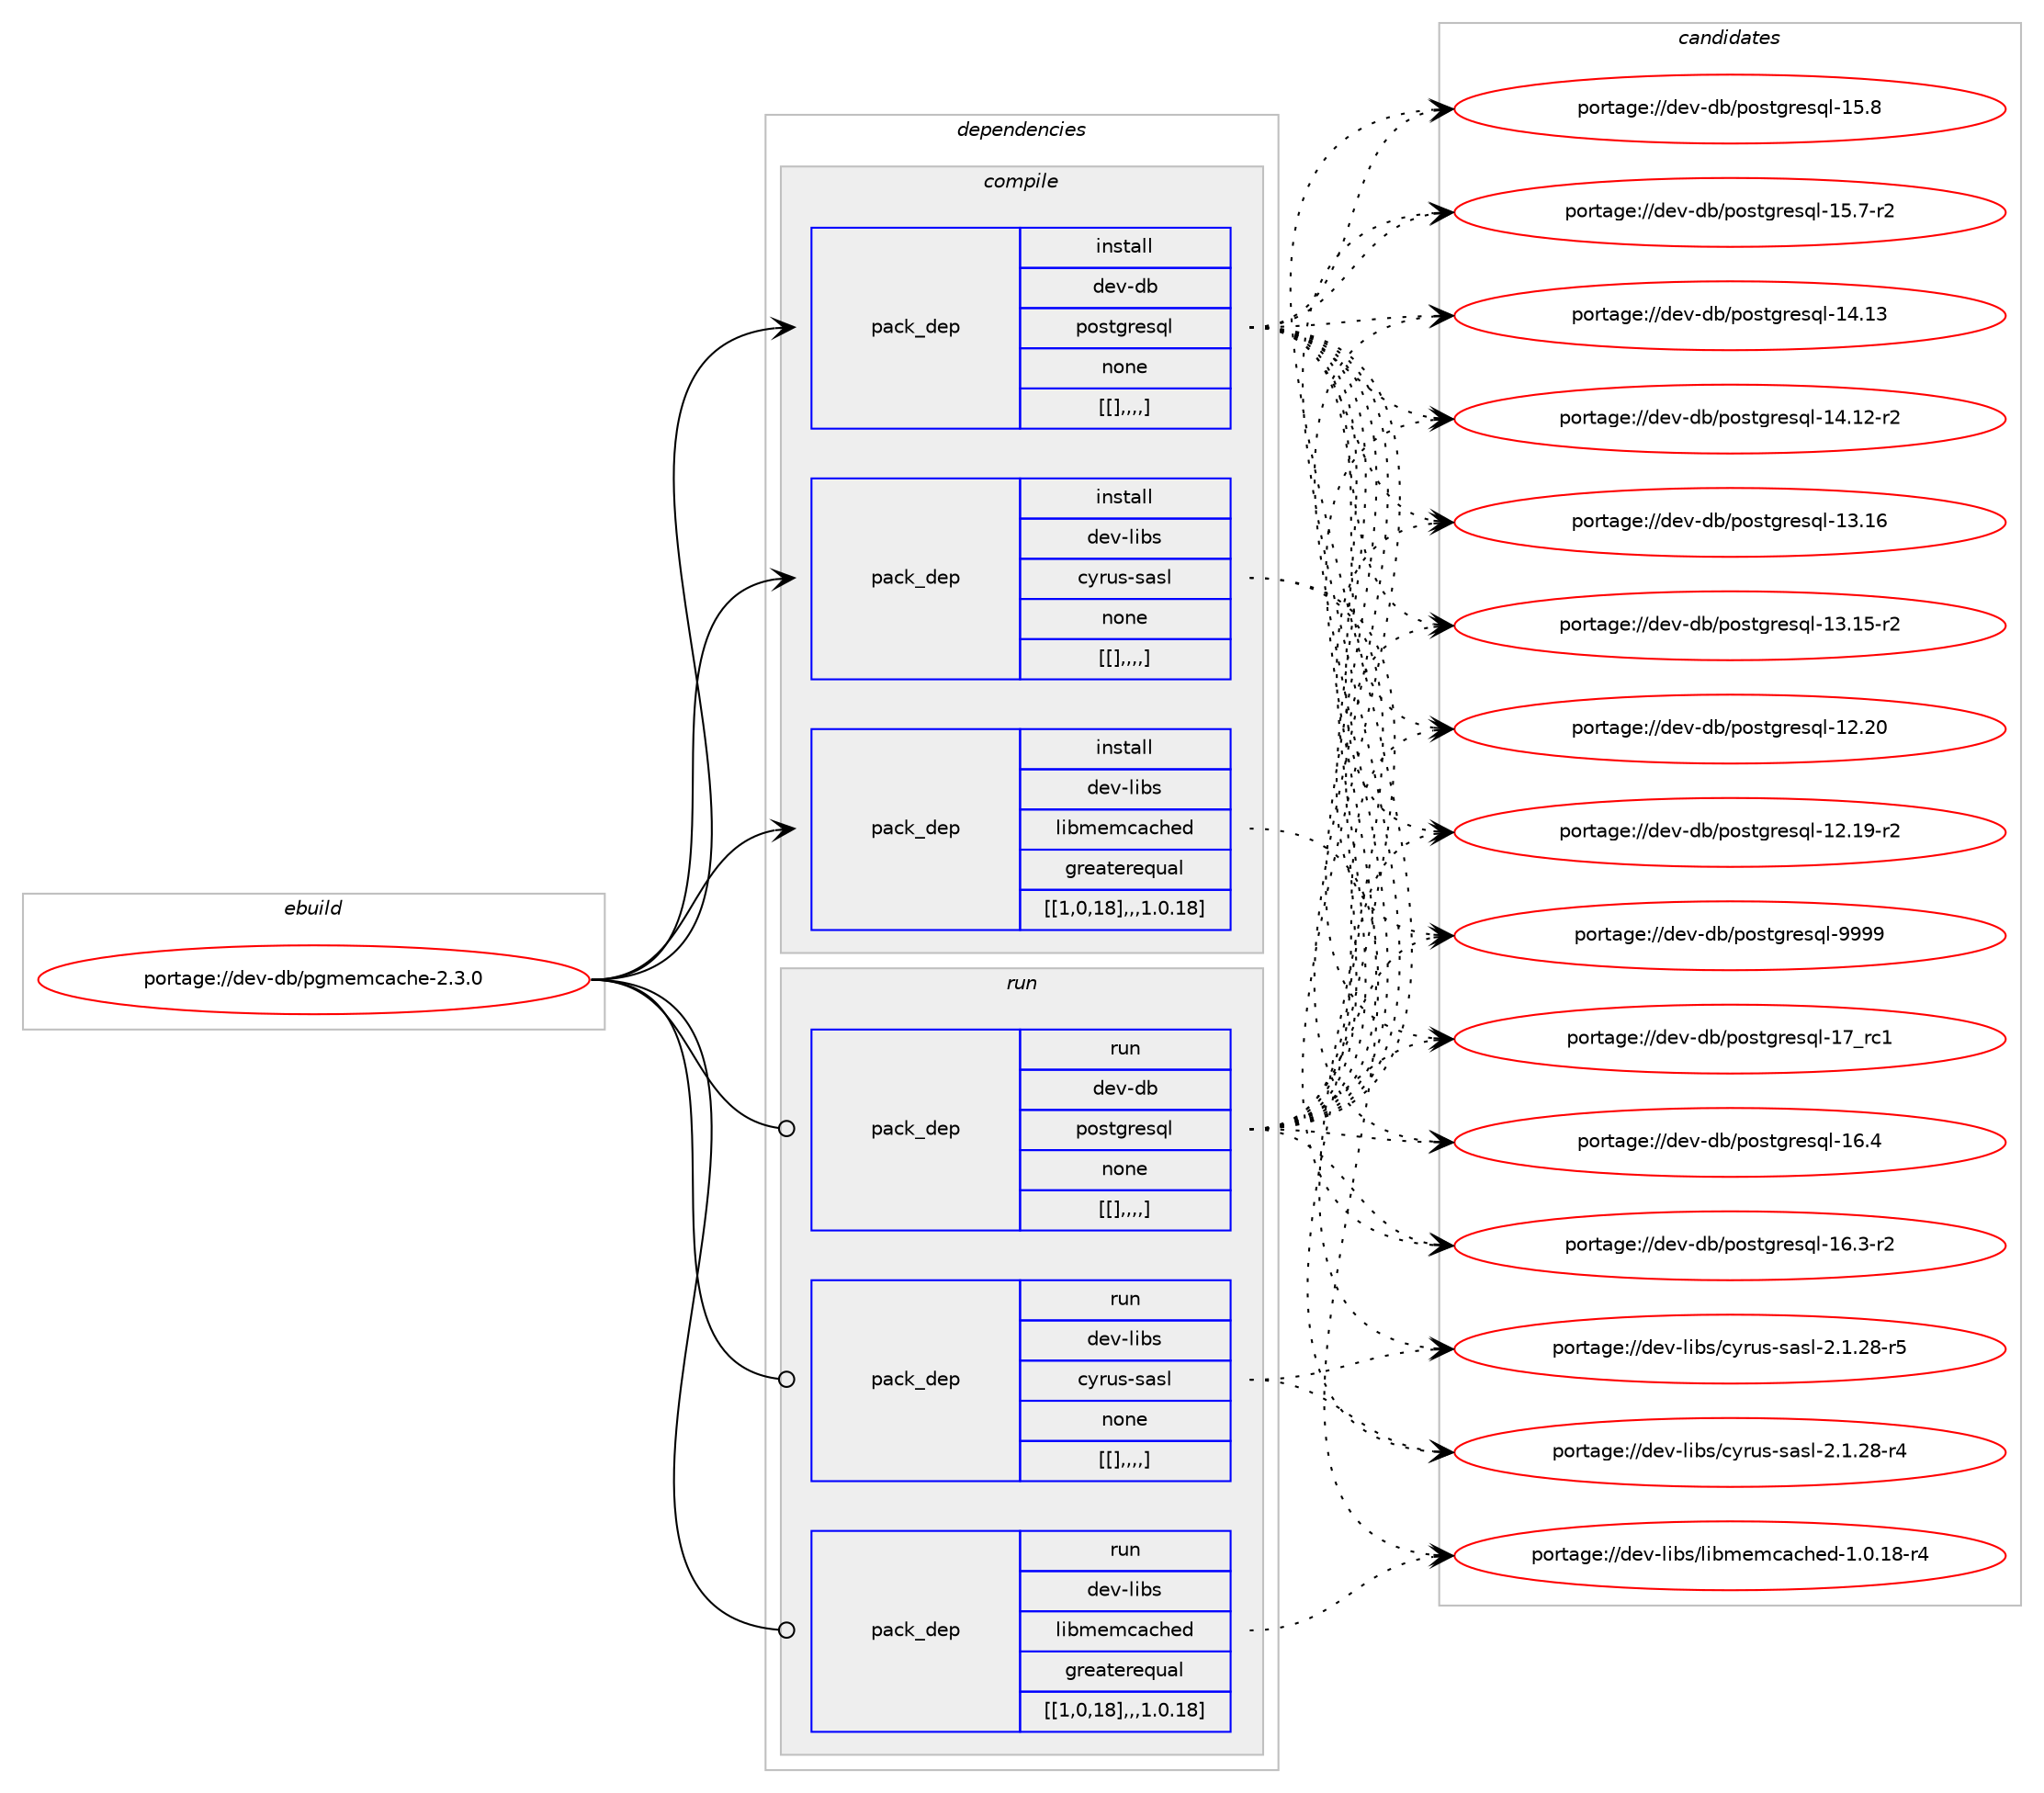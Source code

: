 digraph prolog {

# *************
# Graph options
# *************

newrank=true;
concentrate=true;
compound=true;
graph [rankdir=LR,fontname=Helvetica,fontsize=10,ranksep=1.5];#, ranksep=2.5, nodesep=0.2];
edge  [arrowhead=vee];
node  [fontname=Helvetica,fontsize=10];

# **********
# The ebuild
# **********

subgraph cluster_leftcol {
color=gray;
label=<<i>ebuild</i>>;
id [label="portage://dev-db/pgmemcache-2.3.0", color=red, width=4, href="../dev-db/pgmemcache-2.3.0.svg"];
}

# ****************
# The dependencies
# ****************

subgraph cluster_midcol {
color=gray;
label=<<i>dependencies</i>>;
subgraph cluster_compile {
fillcolor="#eeeeee";
style=filled;
label=<<i>compile</i>>;
subgraph pack49773 {
dependency68850 [label=<<TABLE BORDER="0" CELLBORDER="1" CELLSPACING="0" CELLPADDING="4" WIDTH="220"><TR><TD ROWSPAN="6" CELLPADDING="30">pack_dep</TD></TR><TR><TD WIDTH="110">install</TD></TR><TR><TD>dev-db</TD></TR><TR><TD>postgresql</TD></TR><TR><TD>none</TD></TR><TR><TD>[[],,,,]</TD></TR></TABLE>>, shape=none, color=blue];
}
id:e -> dependency68850:w [weight=20,style="solid",arrowhead="vee"];
subgraph pack49774 {
dependency68851 [label=<<TABLE BORDER="0" CELLBORDER="1" CELLSPACING="0" CELLPADDING="4" WIDTH="220"><TR><TD ROWSPAN="6" CELLPADDING="30">pack_dep</TD></TR><TR><TD WIDTH="110">install</TD></TR><TR><TD>dev-libs</TD></TR><TR><TD>cyrus-sasl</TD></TR><TR><TD>none</TD></TR><TR><TD>[[],,,,]</TD></TR></TABLE>>, shape=none, color=blue];
}
id:e -> dependency68851:w [weight=20,style="solid",arrowhead="vee"];
subgraph pack49775 {
dependency68852 [label=<<TABLE BORDER="0" CELLBORDER="1" CELLSPACING="0" CELLPADDING="4" WIDTH="220"><TR><TD ROWSPAN="6" CELLPADDING="30">pack_dep</TD></TR><TR><TD WIDTH="110">install</TD></TR><TR><TD>dev-libs</TD></TR><TR><TD>libmemcached</TD></TR><TR><TD>greaterequal</TD></TR><TR><TD>[[1,0,18],,,1.0.18]</TD></TR></TABLE>>, shape=none, color=blue];
}
id:e -> dependency68852:w [weight=20,style="solid",arrowhead="vee"];
}
subgraph cluster_compileandrun {
fillcolor="#eeeeee";
style=filled;
label=<<i>compile and run</i>>;
}
subgraph cluster_run {
fillcolor="#eeeeee";
style=filled;
label=<<i>run</i>>;
subgraph pack49776 {
dependency68853 [label=<<TABLE BORDER="0" CELLBORDER="1" CELLSPACING="0" CELLPADDING="4" WIDTH="220"><TR><TD ROWSPAN="6" CELLPADDING="30">pack_dep</TD></TR><TR><TD WIDTH="110">run</TD></TR><TR><TD>dev-db</TD></TR><TR><TD>postgresql</TD></TR><TR><TD>none</TD></TR><TR><TD>[[],,,,]</TD></TR></TABLE>>, shape=none, color=blue];
}
id:e -> dependency68853:w [weight=20,style="solid",arrowhead="odot"];
subgraph pack49777 {
dependency68854 [label=<<TABLE BORDER="0" CELLBORDER="1" CELLSPACING="0" CELLPADDING="4" WIDTH="220"><TR><TD ROWSPAN="6" CELLPADDING="30">pack_dep</TD></TR><TR><TD WIDTH="110">run</TD></TR><TR><TD>dev-libs</TD></TR><TR><TD>cyrus-sasl</TD></TR><TR><TD>none</TD></TR><TR><TD>[[],,,,]</TD></TR></TABLE>>, shape=none, color=blue];
}
id:e -> dependency68854:w [weight=20,style="solid",arrowhead="odot"];
subgraph pack49778 {
dependency68855 [label=<<TABLE BORDER="0" CELLBORDER="1" CELLSPACING="0" CELLPADDING="4" WIDTH="220"><TR><TD ROWSPAN="6" CELLPADDING="30">pack_dep</TD></TR><TR><TD WIDTH="110">run</TD></TR><TR><TD>dev-libs</TD></TR><TR><TD>libmemcached</TD></TR><TR><TD>greaterequal</TD></TR><TR><TD>[[1,0,18],,,1.0.18]</TD></TR></TABLE>>, shape=none, color=blue];
}
id:e -> dependency68855:w [weight=20,style="solid",arrowhead="odot"];
}
}

# **************
# The candidates
# **************

subgraph cluster_choices {
rank=same;
color=gray;
label=<<i>candidates</i>>;

subgraph choice49773 {
color=black;
nodesep=1;
choice1001011184510098471121111151161031141011151131084557575757 [label="portage://dev-db/postgresql-9999", color=red, width=4,href="../dev-db/postgresql-9999.svg"];
choice100101118451009847112111115116103114101115113108454955951149949 [label="portage://dev-db/postgresql-17_rc1", color=red, width=4,href="../dev-db/postgresql-17_rc1.svg"];
choice1001011184510098471121111151161031141011151131084549544652 [label="portage://dev-db/postgresql-16.4", color=red, width=4,href="../dev-db/postgresql-16.4.svg"];
choice10010111845100984711211111511610311410111511310845495446514511450 [label="portage://dev-db/postgresql-16.3-r2", color=red, width=4,href="../dev-db/postgresql-16.3-r2.svg"];
choice1001011184510098471121111151161031141011151131084549534656 [label="portage://dev-db/postgresql-15.8", color=red, width=4,href="../dev-db/postgresql-15.8.svg"];
choice10010111845100984711211111511610311410111511310845495346554511450 [label="portage://dev-db/postgresql-15.7-r2", color=red, width=4,href="../dev-db/postgresql-15.7-r2.svg"];
choice100101118451009847112111115116103114101115113108454952464951 [label="portage://dev-db/postgresql-14.13", color=red, width=4,href="../dev-db/postgresql-14.13.svg"];
choice1001011184510098471121111151161031141011151131084549524649504511450 [label="portage://dev-db/postgresql-14.12-r2", color=red, width=4,href="../dev-db/postgresql-14.12-r2.svg"];
choice100101118451009847112111115116103114101115113108454951464954 [label="portage://dev-db/postgresql-13.16", color=red, width=4,href="../dev-db/postgresql-13.16.svg"];
choice1001011184510098471121111151161031141011151131084549514649534511450 [label="portage://dev-db/postgresql-13.15-r2", color=red, width=4,href="../dev-db/postgresql-13.15-r2.svg"];
choice100101118451009847112111115116103114101115113108454950465048 [label="portage://dev-db/postgresql-12.20", color=red, width=4,href="../dev-db/postgresql-12.20.svg"];
choice1001011184510098471121111151161031141011151131084549504649574511450 [label="portage://dev-db/postgresql-12.19-r2", color=red, width=4,href="../dev-db/postgresql-12.19-r2.svg"];
dependency68850:e -> choice1001011184510098471121111151161031141011151131084557575757:w [style=dotted,weight="100"];
dependency68850:e -> choice100101118451009847112111115116103114101115113108454955951149949:w [style=dotted,weight="100"];
dependency68850:e -> choice1001011184510098471121111151161031141011151131084549544652:w [style=dotted,weight="100"];
dependency68850:e -> choice10010111845100984711211111511610311410111511310845495446514511450:w [style=dotted,weight="100"];
dependency68850:e -> choice1001011184510098471121111151161031141011151131084549534656:w [style=dotted,weight="100"];
dependency68850:e -> choice10010111845100984711211111511610311410111511310845495346554511450:w [style=dotted,weight="100"];
dependency68850:e -> choice100101118451009847112111115116103114101115113108454952464951:w [style=dotted,weight="100"];
dependency68850:e -> choice1001011184510098471121111151161031141011151131084549524649504511450:w [style=dotted,weight="100"];
dependency68850:e -> choice100101118451009847112111115116103114101115113108454951464954:w [style=dotted,weight="100"];
dependency68850:e -> choice1001011184510098471121111151161031141011151131084549514649534511450:w [style=dotted,weight="100"];
dependency68850:e -> choice100101118451009847112111115116103114101115113108454950465048:w [style=dotted,weight="100"];
dependency68850:e -> choice1001011184510098471121111151161031141011151131084549504649574511450:w [style=dotted,weight="100"];
}
subgraph choice49774 {
color=black;
nodesep=1;
choice100101118451081059811547991211141171154511597115108455046494650564511453 [label="portage://dev-libs/cyrus-sasl-2.1.28-r5", color=red, width=4,href="../dev-libs/cyrus-sasl-2.1.28-r5.svg"];
choice100101118451081059811547991211141171154511597115108455046494650564511452 [label="portage://dev-libs/cyrus-sasl-2.1.28-r4", color=red, width=4,href="../dev-libs/cyrus-sasl-2.1.28-r4.svg"];
dependency68851:e -> choice100101118451081059811547991211141171154511597115108455046494650564511453:w [style=dotted,weight="100"];
dependency68851:e -> choice100101118451081059811547991211141171154511597115108455046494650564511452:w [style=dotted,weight="100"];
}
subgraph choice49775 {
color=black;
nodesep=1;
choice10010111845108105981154710810598109101109999799104101100454946484649564511452 [label="portage://dev-libs/libmemcached-1.0.18-r4", color=red, width=4,href="../dev-libs/libmemcached-1.0.18-r4.svg"];
dependency68852:e -> choice10010111845108105981154710810598109101109999799104101100454946484649564511452:w [style=dotted,weight="100"];
}
subgraph choice49776 {
color=black;
nodesep=1;
choice1001011184510098471121111151161031141011151131084557575757 [label="portage://dev-db/postgresql-9999", color=red, width=4,href="../dev-db/postgresql-9999.svg"];
choice100101118451009847112111115116103114101115113108454955951149949 [label="portage://dev-db/postgresql-17_rc1", color=red, width=4,href="../dev-db/postgresql-17_rc1.svg"];
choice1001011184510098471121111151161031141011151131084549544652 [label="portage://dev-db/postgresql-16.4", color=red, width=4,href="../dev-db/postgresql-16.4.svg"];
choice10010111845100984711211111511610311410111511310845495446514511450 [label="portage://dev-db/postgresql-16.3-r2", color=red, width=4,href="../dev-db/postgresql-16.3-r2.svg"];
choice1001011184510098471121111151161031141011151131084549534656 [label="portage://dev-db/postgresql-15.8", color=red, width=4,href="../dev-db/postgresql-15.8.svg"];
choice10010111845100984711211111511610311410111511310845495346554511450 [label="portage://dev-db/postgresql-15.7-r2", color=red, width=4,href="../dev-db/postgresql-15.7-r2.svg"];
choice100101118451009847112111115116103114101115113108454952464951 [label="portage://dev-db/postgresql-14.13", color=red, width=4,href="../dev-db/postgresql-14.13.svg"];
choice1001011184510098471121111151161031141011151131084549524649504511450 [label="portage://dev-db/postgresql-14.12-r2", color=red, width=4,href="../dev-db/postgresql-14.12-r2.svg"];
choice100101118451009847112111115116103114101115113108454951464954 [label="portage://dev-db/postgresql-13.16", color=red, width=4,href="../dev-db/postgresql-13.16.svg"];
choice1001011184510098471121111151161031141011151131084549514649534511450 [label="portage://dev-db/postgresql-13.15-r2", color=red, width=4,href="../dev-db/postgresql-13.15-r2.svg"];
choice100101118451009847112111115116103114101115113108454950465048 [label="portage://dev-db/postgresql-12.20", color=red, width=4,href="../dev-db/postgresql-12.20.svg"];
choice1001011184510098471121111151161031141011151131084549504649574511450 [label="portage://dev-db/postgresql-12.19-r2", color=red, width=4,href="../dev-db/postgresql-12.19-r2.svg"];
dependency68853:e -> choice1001011184510098471121111151161031141011151131084557575757:w [style=dotted,weight="100"];
dependency68853:e -> choice100101118451009847112111115116103114101115113108454955951149949:w [style=dotted,weight="100"];
dependency68853:e -> choice1001011184510098471121111151161031141011151131084549544652:w [style=dotted,weight="100"];
dependency68853:e -> choice10010111845100984711211111511610311410111511310845495446514511450:w [style=dotted,weight="100"];
dependency68853:e -> choice1001011184510098471121111151161031141011151131084549534656:w [style=dotted,weight="100"];
dependency68853:e -> choice10010111845100984711211111511610311410111511310845495346554511450:w [style=dotted,weight="100"];
dependency68853:e -> choice100101118451009847112111115116103114101115113108454952464951:w [style=dotted,weight="100"];
dependency68853:e -> choice1001011184510098471121111151161031141011151131084549524649504511450:w [style=dotted,weight="100"];
dependency68853:e -> choice100101118451009847112111115116103114101115113108454951464954:w [style=dotted,weight="100"];
dependency68853:e -> choice1001011184510098471121111151161031141011151131084549514649534511450:w [style=dotted,weight="100"];
dependency68853:e -> choice100101118451009847112111115116103114101115113108454950465048:w [style=dotted,weight="100"];
dependency68853:e -> choice1001011184510098471121111151161031141011151131084549504649574511450:w [style=dotted,weight="100"];
}
subgraph choice49777 {
color=black;
nodesep=1;
choice100101118451081059811547991211141171154511597115108455046494650564511453 [label="portage://dev-libs/cyrus-sasl-2.1.28-r5", color=red, width=4,href="../dev-libs/cyrus-sasl-2.1.28-r5.svg"];
choice100101118451081059811547991211141171154511597115108455046494650564511452 [label="portage://dev-libs/cyrus-sasl-2.1.28-r4", color=red, width=4,href="../dev-libs/cyrus-sasl-2.1.28-r4.svg"];
dependency68854:e -> choice100101118451081059811547991211141171154511597115108455046494650564511453:w [style=dotted,weight="100"];
dependency68854:e -> choice100101118451081059811547991211141171154511597115108455046494650564511452:w [style=dotted,weight="100"];
}
subgraph choice49778 {
color=black;
nodesep=1;
choice10010111845108105981154710810598109101109999799104101100454946484649564511452 [label="portage://dev-libs/libmemcached-1.0.18-r4", color=red, width=4,href="../dev-libs/libmemcached-1.0.18-r4.svg"];
dependency68855:e -> choice10010111845108105981154710810598109101109999799104101100454946484649564511452:w [style=dotted,weight="100"];
}
}

}
